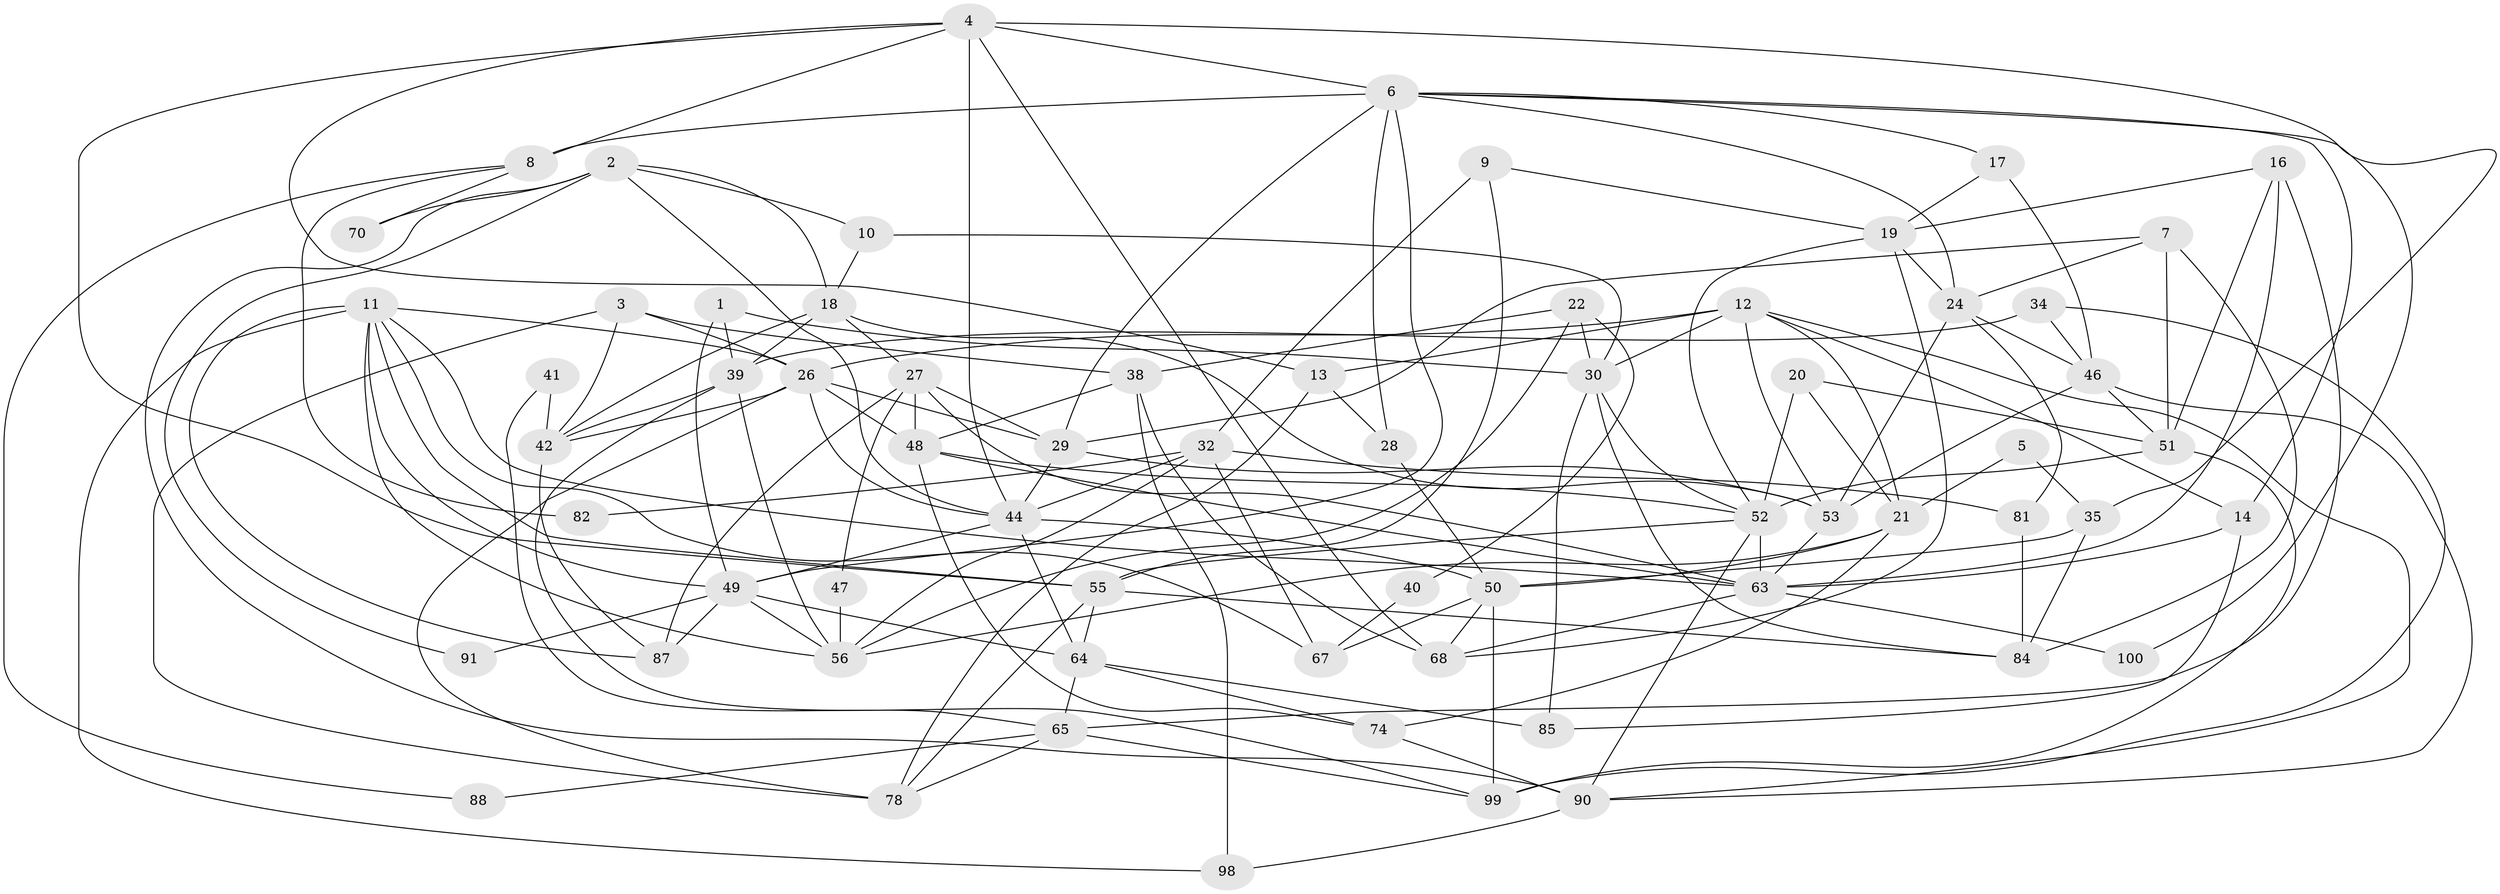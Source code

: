 // original degree distribution, {3: 0.22, 2: 0.16, 4: 0.25, 6: 0.1, 5: 0.24, 8: 0.01, 7: 0.02}
// Generated by graph-tools (version 1.1) at 2025/11/02/21/25 10:11:14]
// undirected, 65 vertices, 160 edges
graph export_dot {
graph [start="1"]
  node [color=gray90,style=filled];
  1;
  2 [super="+94"];
  3 [super="+60"];
  4 [super="+15"];
  5;
  6 [super="+66"];
  7 [super="+37"];
  8 [super="+25"];
  9;
  10;
  11 [super="+31"];
  12 [super="+97"];
  13;
  14 [super="+23"];
  16 [super="+77"];
  17 [super="+61"];
  18 [super="+83"];
  19 [super="+72"];
  20;
  21 [super="+69"];
  22;
  24 [super="+95"];
  26 [super="+43"];
  27 [super="+57"];
  28;
  29 [super="+33"];
  30 [super="+36"];
  32 [super="+62"];
  34;
  35;
  38 [super="+71"];
  39 [super="+45"];
  40;
  41;
  42;
  44 [super="+59"];
  46;
  47;
  48 [super="+73"];
  49 [super="+75"];
  50 [super="+92"];
  51 [super="+58"];
  52 [super="+89"];
  53 [super="+54"];
  55 [super="+80"];
  56 [super="+79"];
  63 [super="+76"];
  64 [super="+96"];
  65 [super="+86"];
  67;
  68;
  70;
  74;
  78;
  81;
  82;
  84;
  85;
  87;
  88;
  90 [super="+93"];
  91;
  98;
  99;
  100;
  1 -- 30;
  1 -- 49;
  1 -- 39;
  2 -- 18;
  2 -- 70;
  2 -- 90;
  2 -- 10;
  2 -- 91;
  2 -- 44;
  3 -- 78;
  3 -- 26;
  3 -- 42;
  3 -- 38;
  4 -- 44;
  4 -- 68;
  4 -- 35;
  4 -- 6;
  4 -- 13;
  4 -- 8;
  4 -- 55;
  5 -- 35;
  5 -- 21;
  6 -- 24;
  6 -- 100;
  6 -- 49;
  6 -- 8 [weight=2];
  6 -- 28;
  6 -- 14;
  6 -- 29;
  6 -- 17;
  7 -- 51;
  7 -- 29;
  7 -- 24;
  7 -- 84;
  8 -- 70;
  8 -- 82;
  8 -- 88;
  9 -- 55;
  9 -- 19;
  9 -- 32;
  10 -- 18;
  10 -- 30;
  11 -- 26;
  11 -- 87;
  11 -- 55;
  11 -- 56;
  11 -- 63;
  11 -- 67;
  11 -- 98;
  11 -- 49;
  12 -- 13;
  12 -- 90;
  12 -- 26;
  12 -- 53;
  12 -- 30;
  12 -- 14;
  12 -- 21;
  13 -- 28;
  13 -- 78;
  14 -- 63;
  14 -- 85;
  16 -- 19;
  16 -- 65;
  16 -- 63;
  16 -- 51;
  17 -- 46;
  17 -- 19;
  18 -- 53;
  18 -- 42;
  18 -- 27;
  18 -- 39;
  19 -- 68 [weight=2];
  19 -- 52;
  19 -- 24;
  20 -- 21;
  20 -- 52;
  20 -- 51;
  21 -- 74;
  21 -- 50;
  21 -- 56;
  22 -- 30;
  22 -- 56;
  22 -- 40;
  22 -- 38;
  24 -- 81;
  24 -- 53;
  24 -- 46;
  26 -- 78;
  26 -- 42;
  26 -- 44;
  26 -- 29;
  26 -- 48;
  27 -- 63;
  27 -- 48;
  27 -- 87;
  27 -- 29;
  27 -- 47;
  28 -- 50;
  29 -- 44;
  29 -- 53;
  30 -- 52;
  30 -- 84;
  30 -- 85;
  32 -- 81;
  32 -- 67;
  32 -- 56;
  32 -- 82;
  32 -- 44;
  34 -- 46;
  34 -- 99;
  34 -- 39;
  35 -- 84;
  35 -- 50;
  38 -- 68;
  38 -- 98;
  38 -- 48;
  39 -- 99;
  39 -- 56;
  39 -- 42;
  40 -- 67;
  41 -- 42;
  41 -- 65;
  42 -- 87;
  44 -- 64;
  44 -- 49;
  44 -- 50;
  46 -- 90;
  46 -- 51 [weight=2];
  46 -- 53;
  47 -- 56;
  48 -- 74;
  48 -- 52;
  48 -- 63;
  49 -- 87;
  49 -- 91;
  49 -- 56;
  49 -- 64;
  50 -- 67;
  50 -- 99;
  50 -- 68;
  51 -- 52;
  51 -- 99;
  52 -- 90;
  52 -- 63;
  52 -- 55;
  53 -- 63;
  55 -- 64;
  55 -- 84;
  55 -- 78;
  63 -- 68;
  63 -- 100;
  64 -- 65;
  64 -- 85;
  64 -- 74;
  65 -- 99;
  65 -- 88;
  65 -- 78;
  74 -- 90;
  81 -- 84;
  90 -- 98;
}
